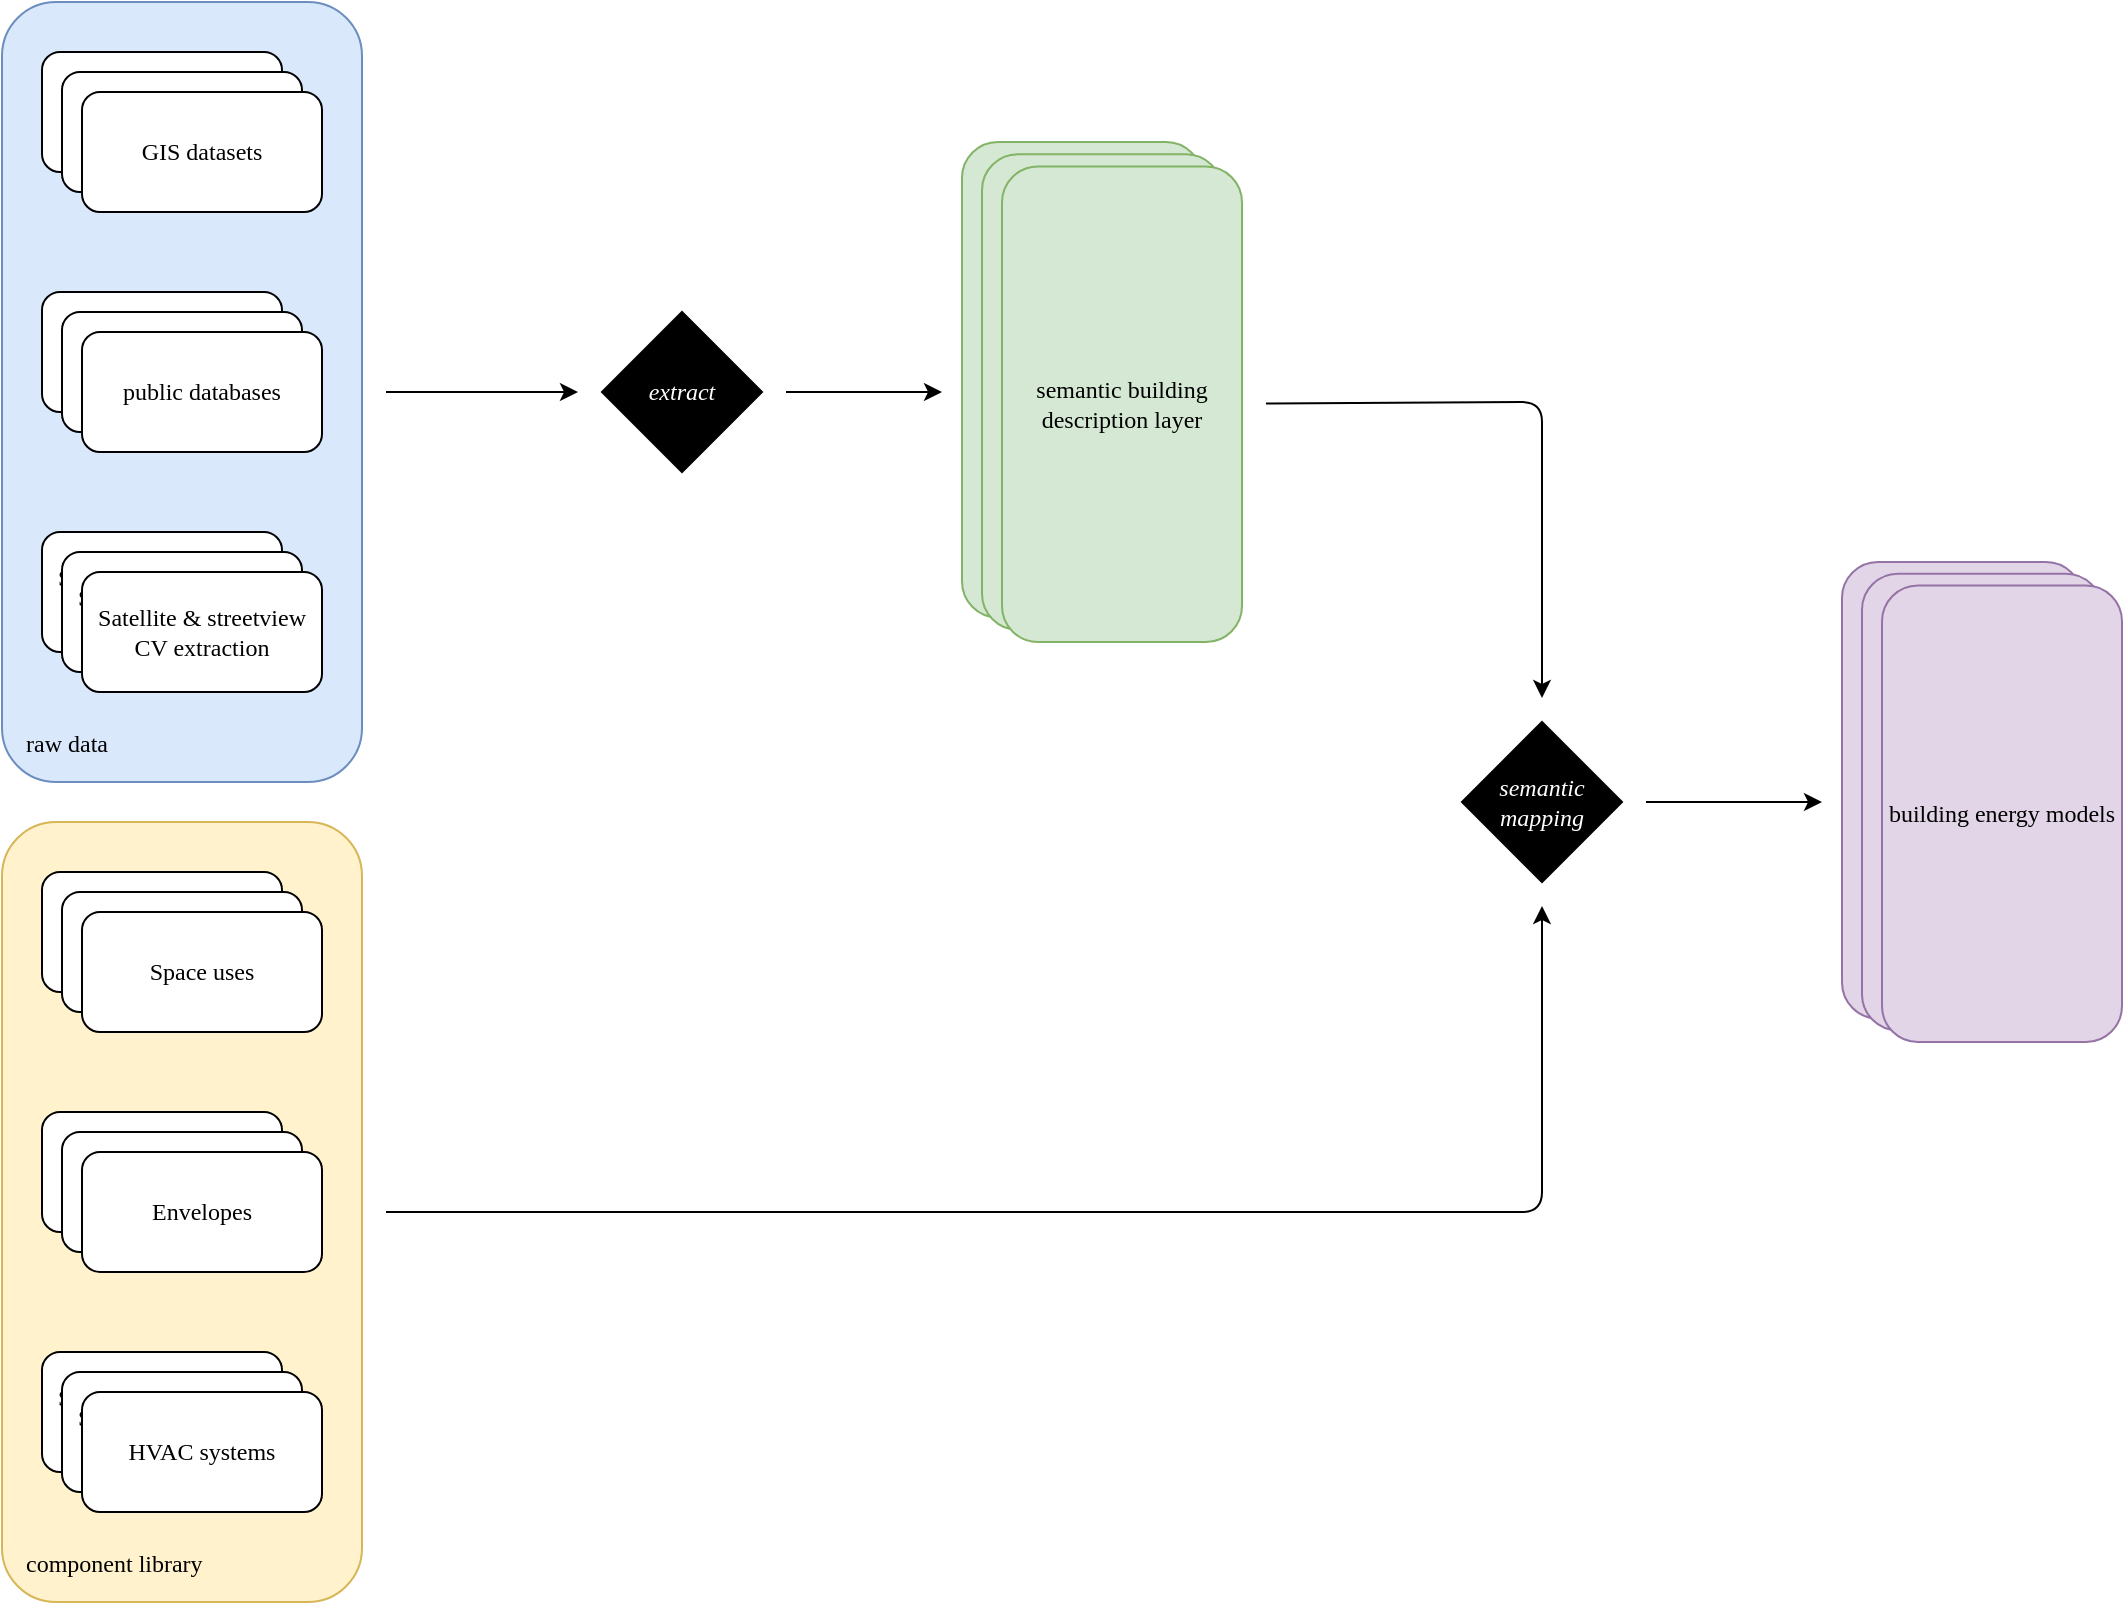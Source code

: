 <mxfile>
    <diagram id="rFit8IbVoxN9LdHmkrKL" name="Page-1">
        <mxGraphModel dx="1069" dy="1283" grid="1" gridSize="10" guides="1" tooltips="1" connect="1" arrows="1" fold="1" page="1" pageScale="1" pageWidth="1700" pageHeight="1100" math="0" shadow="0">
            <root>
                <mxCell id="0"/>
                <mxCell id="1" parent="0"/>
                <mxCell id="22" style="edgeStyle=none;html=1;targetPerimeterSpacing=12;sourcePerimeterSpacing=12;" parent="1" source="19" target="21" edge="1">
                    <mxGeometry relative="1" as="geometry"/>
                </mxCell>
                <mxCell id="19" value="&lt;font face=&quot;acumin pro&quot;&gt;raw data&lt;/font&gt;" style="whiteSpace=wrap;html=1;rounded=1;strokeColor=#6c8ebf;fontFamily=acumin pro thin;fontSize=12;fillColor=#dae8fc;align=left;verticalAlign=bottom;spacingLeft=10;spacingBottom=10;" parent="1" vertex="1">
                    <mxGeometry x="180" y="120" width="180" height="390" as="geometry"/>
                </mxCell>
                <mxCell id="2" value="GIS Datasets" style="rounded=1;whiteSpace=wrap;html=1;fontFamily=acumin pro thin;" parent="1" vertex="1">
                    <mxGeometry x="200" y="145" width="120" height="60" as="geometry"/>
                </mxCell>
                <mxCell id="9" value="GIS Datasets" style="rounded=1;whiteSpace=wrap;html=1;fontFamily=acumin pro thin;" parent="1" vertex="1">
                    <mxGeometry x="210" y="155" width="120" height="60" as="geometry"/>
                </mxCell>
                <mxCell id="10" value="&lt;font face=&quot;acumin pro light&quot;&gt;GIS datasets&lt;/font&gt;" style="rounded=1;whiteSpace=wrap;html=1;fontFamily=acumin pro thin;" parent="1" vertex="1">
                    <mxGeometry x="220" y="165" width="120" height="60" as="geometry"/>
                </mxCell>
                <mxCell id="12" value="Public databases" style="rounded=1;whiteSpace=wrap;html=1;fontFamily=acumin pro thin;" parent="1" vertex="1">
                    <mxGeometry x="200" y="265" width="120" height="60" as="geometry"/>
                </mxCell>
                <mxCell id="13" value="Public databases" style="rounded=1;whiteSpace=wrap;html=1;fontFamily=acumin pro thin;" parent="1" vertex="1">
                    <mxGeometry x="210" y="275" width="120" height="60" as="geometry"/>
                </mxCell>
                <mxCell id="14" value="public databases" style="rounded=1;whiteSpace=wrap;html=1;fontFamily=acumin pro light;" parent="1" vertex="1">
                    <mxGeometry x="220" y="285" width="120" height="60" as="geometry"/>
                </mxCell>
                <mxCell id="15" value="Satellite &amp;amp; streetview CV extraction" style="rounded=1;whiteSpace=wrap;html=1;fontFamily=acumin pro thin;" parent="1" vertex="1">
                    <mxGeometry x="200" y="385" width="120" height="60" as="geometry"/>
                </mxCell>
                <mxCell id="16" value="Satellite &amp;amp; streetview CV extraction" style="rounded=1;whiteSpace=wrap;html=1;fontFamily=acumin pro thin;" parent="1" vertex="1">
                    <mxGeometry x="210" y="395" width="120" height="60" as="geometry"/>
                </mxCell>
                <mxCell id="17" value="Satellite &amp;amp; streetview CV extraction" style="rounded=1;whiteSpace=wrap;html=1;fontFamily=acumin pro light;" parent="1" vertex="1">
                    <mxGeometry x="220" y="405" width="120" height="60" as="geometry"/>
                </mxCell>
                <mxCell id="52" style="edgeStyle=none;shape=connector;rounded=1;html=1;labelBackgroundColor=default;strokeColor=default;fontFamily=Helvetica;fontSize=11;fontColor=#FFFFFF;endArrow=classic;sourcePerimeterSpacing=12;targetPerimeterSpacing=20;" parent="1" source="21" target="42" edge="1">
                    <mxGeometry relative="1" as="geometry"/>
                </mxCell>
                <mxCell id="21" value="&lt;i style=&quot;&quot;&gt;&lt;font style=&quot;color: rgb(255, 255, 255);&quot;&gt;extract&lt;/font&gt;&lt;/i&gt;" style="rhombus;whiteSpace=wrap;html=1;fillColor=#000000;fontColor=#FFFFFF;fontFamily=acumin pro;" parent="1" vertex="1">
                    <mxGeometry x="480" y="275" width="80" height="80" as="geometry"/>
                </mxCell>
                <mxCell id="40" style="edgeStyle=none;shape=connector;rounded=1;html=1;labelBackgroundColor=default;strokeColor=default;fontFamily=Helvetica;fontSize=11;fontColor=default;endArrow=classic;sourcePerimeterSpacing=12;targetPerimeterSpacing=12;" parent="1" source="24" target="39" edge="1">
                    <mxGeometry relative="1" as="geometry">
                        <Array as="points">
                            <mxPoint x="950" y="725"/>
                        </Array>
                    </mxGeometry>
                </mxCell>
                <mxCell id="24" value="&lt;font face=&quot;acumin pro&quot;&gt;component library&lt;/font&gt;" style="whiteSpace=wrap;html=1;rounded=1;strokeColor=#d6b656;fontFamily=acumin pro thin;fontSize=12;fillColor=#fff2cc;align=left;verticalAlign=bottom;spacingLeft=10;spacingBottom=10;" parent="1" vertex="1">
                    <mxGeometry x="180" y="530" width="180" height="390" as="geometry"/>
                </mxCell>
                <mxCell id="25" value="GIS Datasets" style="rounded=1;whiteSpace=wrap;html=1;fontFamily=acumin pro thin;" parent="1" vertex="1">
                    <mxGeometry x="200" y="555" width="120" height="60" as="geometry"/>
                </mxCell>
                <mxCell id="26" value="GIS Datasets" style="rounded=1;whiteSpace=wrap;html=1;fontFamily=acumin pro thin;" parent="1" vertex="1">
                    <mxGeometry x="210" y="565" width="120" height="60" as="geometry"/>
                </mxCell>
                <mxCell id="27" value="Space uses" style="rounded=1;whiteSpace=wrap;html=1;fontFamily=acumin pro light;" parent="1" vertex="1">
                    <mxGeometry x="220" y="575" width="120" height="60" as="geometry"/>
                </mxCell>
                <mxCell id="28" value="Public databases" style="rounded=1;whiteSpace=wrap;html=1;fontFamily=acumin pro thin;" parent="1" vertex="1">
                    <mxGeometry x="200" y="675" width="120" height="60" as="geometry"/>
                </mxCell>
                <mxCell id="29" value="Public databases" style="rounded=1;whiteSpace=wrap;html=1;fontFamily=acumin pro thin;" parent="1" vertex="1">
                    <mxGeometry x="210" y="685" width="120" height="60" as="geometry"/>
                </mxCell>
                <mxCell id="30" value="Envelopes" style="rounded=1;whiteSpace=wrap;html=1;fontFamily=acumin pro light;" parent="1" vertex="1">
                    <mxGeometry x="220" y="695" width="120" height="60" as="geometry"/>
                </mxCell>
                <mxCell id="31" value="Satellite &amp;amp; streetview CV extraction" style="rounded=1;whiteSpace=wrap;html=1;fontFamily=acumin pro thin;" parent="1" vertex="1">
                    <mxGeometry x="200" y="795" width="120" height="60" as="geometry"/>
                </mxCell>
                <mxCell id="32" value="Satellite &amp;amp; streetview CV extraction" style="rounded=1;whiteSpace=wrap;html=1;fontFamily=acumin pro thin;" parent="1" vertex="1">
                    <mxGeometry x="210" y="805" width="120" height="60" as="geometry"/>
                </mxCell>
                <mxCell id="33" value="HVAC systems" style="rounded=1;whiteSpace=wrap;html=1;fontFamily=acumin pro light;" parent="1" vertex="1">
                    <mxGeometry x="220" y="815" width="120" height="60" as="geometry"/>
                </mxCell>
                <mxCell id="51" style="edgeStyle=none;shape=connector;rounded=1;html=1;labelBackgroundColor=default;strokeColor=default;fontFamily=Helvetica;fontSize=11;fontColor=#FFFFFF;endArrow=classic;sourcePerimeterSpacing=12;targetPerimeterSpacing=20;" parent="1" source="39" target="49" edge="1">
                    <mxGeometry relative="1" as="geometry"/>
                </mxCell>
                <mxCell id="39" value="&lt;i style=&quot;&quot;&gt;&lt;font style=&quot;color: rgb(255, 255, 255);&quot;&gt;semantic mapping&lt;/font&gt;&lt;/i&gt;" style="rhombus;whiteSpace=wrap;html=1;fillColor=#000000;fontColor=#FFFFFF;fontFamily=acumin pro;" parent="1" vertex="1">
                    <mxGeometry x="910" y="480" width="80" height="80" as="geometry"/>
                </mxCell>
                <mxCell id="44" value="" style="group" parent="1" vertex="1" connectable="0">
                    <mxGeometry x="660" y="190" width="140" height="250" as="geometry"/>
                </mxCell>
                <mxCell id="20" value="Semantic building description layer" style="rounded=1;whiteSpace=wrap;html=1;fontFamily=acumin pro thin;fillColor=#d5e8d4;strokeColor=#82b366;" parent="44" vertex="1">
                    <mxGeometry width="120" height="237.805" as="geometry"/>
                </mxCell>
                <mxCell id="42" value="Semantic building description layer" style="rounded=1;whiteSpace=wrap;html=1;fontFamily=acumin pro thin;fillColor=#d5e8d4;strokeColor=#82b366;" parent="44" vertex="1">
                    <mxGeometry x="10" y="6.098" width="120" height="237.805" as="geometry"/>
                </mxCell>
                <mxCell id="43" value="&lt;font face=&quot;acumin pro light&quot;&gt;semantic building description layer&lt;/font&gt;" style="rounded=1;whiteSpace=wrap;html=1;fontFamily=acumin pro thin;fillColor=#d5e8d4;strokeColor=#82b366;" parent="44" vertex="1">
                    <mxGeometry x="20" y="12.195" width="120" height="237.805" as="geometry"/>
                </mxCell>
                <mxCell id="46" style="edgeStyle=none;shape=connector;rounded=1;html=1;labelBackgroundColor=default;strokeColor=default;fontFamily=Helvetica;fontSize=11;fontColor=#FFFFFF;endArrow=classic;sourcePerimeterSpacing=12;targetPerimeterSpacing=12;" parent="1" source="43" target="39" edge="1">
                    <mxGeometry relative="1" as="geometry">
                        <Array as="points">
                            <mxPoint x="950" y="320"/>
                        </Array>
                    </mxGeometry>
                </mxCell>
                <mxCell id="47" value="" style="group" parent="1" vertex="1" connectable="0">
                    <mxGeometry x="1100" y="400" width="140" height="240" as="geometry"/>
                </mxCell>
                <mxCell id="48" value="Semantic building description layer" style="rounded=1;whiteSpace=wrap;html=1;fontFamily=acumin pro thin;fillColor=#e1d5e7;strokeColor=#9673a6;" parent="47" vertex="1">
                    <mxGeometry width="120" height="228.293" as="geometry"/>
                </mxCell>
                <mxCell id="49" value="Semantic building description layer" style="rounded=1;whiteSpace=wrap;html=1;fontFamily=acumin pro thin;fillColor=#e1d5e7;strokeColor=#9673a6;" parent="47" vertex="1">
                    <mxGeometry x="10" y="5.854" width="120" height="228.293" as="geometry"/>
                </mxCell>
                <mxCell id="50" value="&lt;font face=&quot;acumin pro light&quot;&gt;building energy models&lt;/font&gt;" style="rounded=1;whiteSpace=wrap;html=1;fontFamily=acumin pro thin;fillColor=#e1d5e7;strokeColor=#9673a6;" parent="47" vertex="1">
                    <mxGeometry x="20" y="11.707" width="120" height="228.293" as="geometry"/>
                </mxCell>
            </root>
        </mxGraphModel>
    </diagram>
    <diagram name="Copy of Page-1" id="KTR6ZwAw6bZWpo1VLeyl">
        <mxGraphModel dx="1242" dy="898" grid="1" gridSize="10" guides="1" tooltips="1" connect="1" arrows="1" fold="1" page="1" pageScale="1" pageWidth="1700" pageHeight="1100" math="0" shadow="0">
            <root>
                <mxCell id="1zCjTBYqCX4gn50-9DtT-0"/>
                <mxCell id="1zCjTBYqCX4gn50-9DtT-1" parent="1zCjTBYqCX4gn50-9DtT-0"/>
                <mxCell id="1zCjTBYqCX4gn50-9DtT-2" style="edgeStyle=none;html=1;targetPerimeterSpacing=12;sourcePerimeterSpacing=12;" parent="1zCjTBYqCX4gn50-9DtT-1" source="1zCjTBYqCX4gn50-9DtT-3" target="1zCjTBYqCX4gn50-9DtT-14" edge="1">
                    <mxGeometry relative="1" as="geometry"/>
                </mxCell>
                <mxCell id="1zCjTBYqCX4gn50-9DtT-3" value="&lt;font face=&quot;acumin pro&quot;&gt;raw data&lt;/font&gt;" style="whiteSpace=wrap;html=1;rounded=1;strokeColor=#6c8ebf;fontFamily=acumin pro thin;fontSize=12;fillColor=#dae8fc;align=left;verticalAlign=bottom;spacingLeft=10;spacingBottom=10;" parent="1zCjTBYqCX4gn50-9DtT-1" vertex="1">
                    <mxGeometry x="180" y="120" width="180" height="390" as="geometry"/>
                </mxCell>
                <mxCell id="1zCjTBYqCX4gn50-9DtT-4" value="GIS Datasets" style="rounded=1;whiteSpace=wrap;html=1;fontFamily=acumin pro thin;" parent="1zCjTBYqCX4gn50-9DtT-1" vertex="1">
                    <mxGeometry x="200" y="145" width="120" height="60" as="geometry"/>
                </mxCell>
                <mxCell id="1zCjTBYqCX4gn50-9DtT-5" value="GIS Datasets" style="rounded=1;whiteSpace=wrap;html=1;fontFamily=acumin pro thin;" parent="1zCjTBYqCX4gn50-9DtT-1" vertex="1">
                    <mxGeometry x="210" y="155" width="120" height="60" as="geometry"/>
                </mxCell>
                <mxCell id="1zCjTBYqCX4gn50-9DtT-6" value="&lt;font face=&quot;acumin pro light&quot;&gt;GIS datasets&lt;/font&gt;" style="rounded=1;whiteSpace=wrap;html=1;fontFamily=acumin pro thin;" parent="1zCjTBYqCX4gn50-9DtT-1" vertex="1">
                    <mxGeometry x="220" y="165" width="120" height="60" as="geometry"/>
                </mxCell>
                <mxCell id="1zCjTBYqCX4gn50-9DtT-7" value="Public databases" style="rounded=1;whiteSpace=wrap;html=1;fontFamily=acumin pro thin;" parent="1zCjTBYqCX4gn50-9DtT-1" vertex="1">
                    <mxGeometry x="200" y="265" width="120" height="60" as="geometry"/>
                </mxCell>
                <mxCell id="1zCjTBYqCX4gn50-9DtT-8" value="Public databases" style="rounded=1;whiteSpace=wrap;html=1;fontFamily=acumin pro thin;" parent="1zCjTBYqCX4gn50-9DtT-1" vertex="1">
                    <mxGeometry x="210" y="275" width="120" height="60" as="geometry"/>
                </mxCell>
                <mxCell id="1zCjTBYqCX4gn50-9DtT-9" value="public databases" style="rounded=1;whiteSpace=wrap;html=1;fontFamily=acumin pro light;" parent="1zCjTBYqCX4gn50-9DtT-1" vertex="1">
                    <mxGeometry x="220" y="285" width="120" height="60" as="geometry"/>
                </mxCell>
                <mxCell id="1zCjTBYqCX4gn50-9DtT-10" value="Satellite &amp;amp; streetview CV extraction" style="rounded=1;whiteSpace=wrap;html=1;fontFamily=acumin pro thin;" parent="1zCjTBYqCX4gn50-9DtT-1" vertex="1">
                    <mxGeometry x="200" y="385" width="120" height="60" as="geometry"/>
                </mxCell>
                <mxCell id="1zCjTBYqCX4gn50-9DtT-11" value="Satellite &amp;amp; streetview CV extraction" style="rounded=1;whiteSpace=wrap;html=1;fontFamily=acumin pro thin;" parent="1zCjTBYqCX4gn50-9DtT-1" vertex="1">
                    <mxGeometry x="210" y="395" width="120" height="60" as="geometry"/>
                </mxCell>
                <mxCell id="1zCjTBYqCX4gn50-9DtT-12" value="satellite &amp;amp; streetview" style="rounded=1;whiteSpace=wrap;html=1;fontFamily=acumin pro light;" parent="1zCjTBYqCX4gn50-9DtT-1" vertex="1">
                    <mxGeometry x="220" y="405" width="120" height="60" as="geometry"/>
                </mxCell>
                <mxCell id="1zCjTBYqCX4gn50-9DtT-13" style="edgeStyle=none;shape=connector;rounded=1;html=1;labelBackgroundColor=default;strokeColor=default;fontFamily=Helvetica;fontSize=11;fontColor=#FFFFFF;endArrow=classic;sourcePerimeterSpacing=12;targetPerimeterSpacing=20;" parent="1zCjTBYqCX4gn50-9DtT-1" source="1zCjTBYqCX4gn50-9DtT-14" target="1zCjTBYqCX4gn50-9DtT-30" edge="1">
                    <mxGeometry relative="1" as="geometry"/>
                </mxCell>
                <mxCell id="1zCjTBYqCX4gn50-9DtT-14" value="&lt;i style=&quot;&quot;&gt;&lt;font style=&quot;color: rgb(255, 255, 255);&quot;&gt;transform&lt;/font&gt;&lt;/i&gt;" style="rhombus;whiteSpace=wrap;html=1;fillColor=#000000;fontColor=#FFFFFF;fontFamily=acumin pro;" parent="1zCjTBYqCX4gn50-9DtT-1" vertex="1">
                    <mxGeometry x="480" y="275" width="80" height="80" as="geometry"/>
                </mxCell>
                <mxCell id="1zCjTBYqCX4gn50-9DtT-15" style="edgeStyle=none;shape=connector;rounded=1;html=1;labelBackgroundColor=default;strokeColor=default;fontFamily=Helvetica;fontSize=11;fontColor=default;endArrow=classic;sourcePerimeterSpacing=12;targetPerimeterSpacing=12;" parent="1zCjTBYqCX4gn50-9DtT-1" source="1zCjTBYqCX4gn50-9DtT-16" target="1zCjTBYqCX4gn50-9DtT-27" edge="1">
                    <mxGeometry relative="1" as="geometry">
                        <Array as="points">
                            <mxPoint x="950" y="725"/>
                        </Array>
                    </mxGeometry>
                </mxCell>
                <mxCell id="1zCjTBYqCX4gn50-9DtT-16" value="&lt;font face=&quot;acumin pro&quot;&gt;component library&lt;/font&gt;" style="whiteSpace=wrap;html=1;rounded=1;strokeColor=#d6b656;fontFamily=acumin pro thin;fontSize=12;fillColor=#fff2cc;align=left;verticalAlign=bottom;spacingLeft=10;spacingBottom=10;" parent="1zCjTBYqCX4gn50-9DtT-1" vertex="1">
                    <mxGeometry x="180" y="530" width="180" height="390" as="geometry"/>
                </mxCell>
                <mxCell id="1zCjTBYqCX4gn50-9DtT-17" value="GIS Datasets" style="rounded=1;whiteSpace=wrap;html=1;fontFamily=acumin pro thin;" parent="1zCjTBYqCX4gn50-9DtT-1" vertex="1">
                    <mxGeometry x="200" y="555" width="120" height="60" as="geometry"/>
                </mxCell>
                <mxCell id="1zCjTBYqCX4gn50-9DtT-18" value="GIS Datasets" style="rounded=1;whiteSpace=wrap;html=1;fontFamily=acumin pro thin;" parent="1zCjTBYqCX4gn50-9DtT-1" vertex="1">
                    <mxGeometry x="210" y="565" width="120" height="60" as="geometry"/>
                </mxCell>
                <mxCell id="1zCjTBYqCX4gn50-9DtT-19" value="space uses" style="rounded=1;whiteSpace=wrap;html=1;fontFamily=acumin pro light;" parent="1zCjTBYqCX4gn50-9DtT-1" vertex="1">
                    <mxGeometry x="220" y="575" width="120" height="60" as="geometry"/>
                </mxCell>
                <mxCell id="1zCjTBYqCX4gn50-9DtT-20" value="Public databases" style="rounded=1;whiteSpace=wrap;html=1;fontFamily=acumin pro thin;" parent="1zCjTBYqCX4gn50-9DtT-1" vertex="1">
                    <mxGeometry x="200" y="675" width="120" height="60" as="geometry"/>
                </mxCell>
                <mxCell id="1zCjTBYqCX4gn50-9DtT-21" value="Public databases" style="rounded=1;whiteSpace=wrap;html=1;fontFamily=acumin pro thin;" parent="1zCjTBYqCX4gn50-9DtT-1" vertex="1">
                    <mxGeometry x="210" y="685" width="120" height="60" as="geometry"/>
                </mxCell>
                <mxCell id="1zCjTBYqCX4gn50-9DtT-22" value="envelopes" style="rounded=1;whiteSpace=wrap;html=1;fontFamily=acumin pro light;" parent="1zCjTBYqCX4gn50-9DtT-1" vertex="1">
                    <mxGeometry x="220" y="695" width="120" height="60" as="geometry"/>
                </mxCell>
                <mxCell id="1zCjTBYqCX4gn50-9DtT-23" value="Satellite &amp;amp; streetview CV extraction" style="rounded=1;whiteSpace=wrap;html=1;fontFamily=acumin pro thin;" parent="1zCjTBYqCX4gn50-9DtT-1" vertex="1">
                    <mxGeometry x="200" y="795" width="120" height="60" as="geometry"/>
                </mxCell>
                <mxCell id="1zCjTBYqCX4gn50-9DtT-24" value="Satellite &amp;amp; streetview CV extraction" style="rounded=1;whiteSpace=wrap;html=1;fontFamily=acumin pro thin;" parent="1zCjTBYqCX4gn50-9DtT-1" vertex="1">
                    <mxGeometry x="210" y="805" width="120" height="60" as="geometry"/>
                </mxCell>
                <mxCell id="1zCjTBYqCX4gn50-9DtT-25" value="HVAC systems" style="rounded=1;whiteSpace=wrap;html=1;fontFamily=acumin pro light;" parent="1zCjTBYqCX4gn50-9DtT-1" vertex="1">
                    <mxGeometry x="220" y="815" width="120" height="60" as="geometry"/>
                </mxCell>
                <mxCell id="1zCjTBYqCX4gn50-9DtT-26" style="edgeStyle=none;shape=connector;rounded=1;html=1;labelBackgroundColor=default;strokeColor=default;fontFamily=Helvetica;fontSize=11;fontColor=#FFFFFF;endArrow=classic;sourcePerimeterSpacing=12;targetPerimeterSpacing=20;" parent="1zCjTBYqCX4gn50-9DtT-1" source="1zCjTBYqCX4gn50-9DtT-27" target="1zCjTBYqCX4gn50-9DtT-35" edge="1">
                    <mxGeometry relative="1" as="geometry"/>
                </mxCell>
                <mxCell id="1zCjTBYqCX4gn50-9DtT-27" value="&lt;i style=&quot;&quot;&gt;&lt;font style=&quot;color: rgb(255, 255, 255);&quot;&gt;compile&lt;/font&gt;&lt;/i&gt;" style="rhombus;whiteSpace=wrap;html=1;fillColor=#000000;fontColor=#FFFFFF;fontFamily=acumin pro;" parent="1zCjTBYqCX4gn50-9DtT-1" vertex="1">
                    <mxGeometry x="910" y="480" width="80" height="80" as="geometry"/>
                </mxCell>
                <mxCell id="1zCjTBYqCX4gn50-9DtT-33" value="" style="group" parent="1zCjTBYqCX4gn50-9DtT-1" vertex="1" connectable="0">
                    <mxGeometry x="1100" y="400" width="140" height="240" as="geometry"/>
                </mxCell>
                <mxCell id="1zCjTBYqCX4gn50-9DtT-34" value="Semantic building description layer" style="rounded=1;whiteSpace=wrap;html=1;fontFamily=acumin pro thin;fillColor=#e1d5e7;strokeColor=#9673a6;" parent="1zCjTBYqCX4gn50-9DtT-33" vertex="1">
                    <mxGeometry width="120" height="228.293" as="geometry"/>
                </mxCell>
                <mxCell id="1zCjTBYqCX4gn50-9DtT-35" value="Semantic building description layer" style="rounded=1;whiteSpace=wrap;html=1;fontFamily=acumin pro thin;fillColor=#e1d5e7;strokeColor=#9673a6;" parent="1zCjTBYqCX4gn50-9DtT-33" vertex="1">
                    <mxGeometry x="10" y="5.854" width="120" height="228.293" as="geometry"/>
                </mxCell>
                <mxCell id="1zCjTBYqCX4gn50-9DtT-36" value="&lt;font face=&quot;acumin pro light&quot;&gt;building energy models&lt;/font&gt;" style="rounded=1;whiteSpace=wrap;html=1;fontFamily=acumin pro thin;fillColor=#e1d5e7;strokeColor=#9673a6;" parent="1zCjTBYqCX4gn50-9DtT-33" vertex="1">
                    <mxGeometry x="20" y="11.707" width="120" height="228.293" as="geometry"/>
                </mxCell>
                <mxCell id="r4gKTr8h2b6_fTNK254v-1" style="edgeStyle=none;html=1;rounded=1;strokeColor=default;align=center;verticalAlign=middle;fontFamily=Helvetica;fontSize=11;fontColor=#FFFFFF;labelBackgroundColor=default;endArrow=classic;sourcePerimeterSpacing=12;targetPerimeterSpacing=12;" parent="1zCjTBYqCX4gn50-9DtT-1" source="r4gKTr8h2b6_fTNK254v-0" target="1zCjTBYqCX4gn50-9DtT-27" edge="1">
                    <mxGeometry relative="1" as="geometry"/>
                </mxCell>
                <mxCell id="r4gKTr8h2b6_fTNK254v-0" value="semantic mapping rules" style="rounded=1;whiteSpace=wrap;html=1;fontFamily=acumin pro light;fillColor=#fff2cc;strokeColor=#d6b656;" parent="1zCjTBYqCX4gn50-9DtT-1" vertex="1">
                    <mxGeometry x="700" y="490" width="120" height="60" as="geometry"/>
                </mxCell>
                <mxCell id="r4gKTr8h2b6_fTNK254v-10" style="edgeStyle=none;html=1;rounded=1;strokeColor=default;align=center;verticalAlign=middle;fontFamily=Helvetica;fontSize=11;fontColor=#FFFFFF;labelBackgroundColor=default;endArrow=classic;sourcePerimeterSpacing=12;targetPerimeterSpacing=12;" parent="1zCjTBYqCX4gn50-9DtT-1" source="r4gKTr8h2b6_fTNK254v-3" target="r4gKTr8h2b6_fTNK254v-9" edge="1">
                    <mxGeometry relative="1" as="geometry"/>
                </mxCell>
                <mxCell id="r4gKTr8h2b6_fTNK254v-3" value="&lt;i style=&quot;&quot;&gt;&lt;font style=&quot;color: rgb(255, 255, 255);&quot;&gt;execute&lt;/font&gt;&lt;/i&gt;" style="rhombus;whiteSpace=wrap;html=1;fillColor=#000000;fontColor=#FFFFFF;fontFamily=acumin pro;" parent="1zCjTBYqCX4gn50-9DtT-1" vertex="1">
                    <mxGeometry x="1320" y="480" width="80" height="80" as="geometry"/>
                </mxCell>
                <mxCell id="r4gKTr8h2b6_fTNK254v-5" style="edgeStyle=none;html=1;rounded=1;strokeColor=default;align=center;verticalAlign=middle;fontFamily=Helvetica;fontSize=11;fontColor=#FFFFFF;labelBackgroundColor=default;endArrow=classic;sourcePerimeterSpacing=20;targetPerimeterSpacing=12;" parent="1zCjTBYqCX4gn50-9DtT-1" source="1zCjTBYqCX4gn50-9DtT-35" target="r4gKTr8h2b6_fTNK254v-3" edge="1">
                    <mxGeometry relative="1" as="geometry"/>
                </mxCell>
                <mxCell id="r4gKTr8h2b6_fTNK254v-9" value="results database" style="shape=datastore;whiteSpace=wrap;html=1;fillColor=#e1d5e7;strokeColor=#9673a6;" parent="1zCjTBYqCX4gn50-9DtT-1" vertex="1">
                    <mxGeometry x="1480" y="455" width="80" height="130" as="geometry"/>
                </mxCell>
                <mxCell id="r4gKTr8h2b6_fTNK254v-13" style="edgeStyle=none;html=1;rounded=1;strokeColor=default;align=center;verticalAlign=middle;fontFamily=Helvetica;fontSize=11;fontColor=#FFFFFF;labelBackgroundColor=default;endArrow=classic;sourcePerimeterSpacing=12;targetPerimeterSpacing=12;" parent="1zCjTBYqCX4gn50-9DtT-1" source="r4gKTr8h2b6_fTNK254v-11" target="1zCjTBYqCX4gn50-9DtT-14" edge="1">
                    <mxGeometry relative="1" as="geometry"/>
                </mxCell>
                <mxCell id="r4gKTr8h2b6_fTNK254v-11" value="feature extraction&lt;div&gt;rules &amp;amp; methods&lt;/div&gt;" style="rounded=1;whiteSpace=wrap;html=1;fontFamily=acumin pro light;fillColor=#dae8fc;strokeColor=#6c8ebf;" parent="1zCjTBYqCX4gn50-9DtT-1" vertex="1">
                    <mxGeometry x="460" y="120" width="120" height="60" as="geometry"/>
                </mxCell>
                <mxCell id="1zCjTBYqCX4gn50-9DtT-29" value="Semantic building description layer" style="rounded=1;whiteSpace=wrap;html=1;fontFamily=acumin pro thin;fillColor=#e1d5e7;strokeColor=#9673a6;" parent="1zCjTBYqCX4gn50-9DtT-1" vertex="1">
                    <mxGeometry x="660" y="170" width="120" height="270" as="geometry"/>
                </mxCell>
                <mxCell id="r4gKTr8h2b6_fTNK254v-28" style="edgeStyle=none;shape=connector;rounded=1;html=1;strokeColor=default;align=center;verticalAlign=middle;fontFamily=Helvetica;fontSize=11;fontColor=default;labelBackgroundColor=default;endArrow=classic;sourcePerimeterSpacing=24;targetPerimeterSpacing=12;" parent="1zCjTBYqCX4gn50-9DtT-1" source="1zCjTBYqCX4gn50-9DtT-30" target="1zCjTBYqCX4gn50-9DtT-27" edge="1">
                    <mxGeometry relative="1" as="geometry">
                        <Array as="points">
                            <mxPoint x="950" y="315"/>
                        </Array>
                    </mxGeometry>
                </mxCell>
                <mxCell id="1zCjTBYqCX4gn50-9DtT-30" value="Semantic building description layer" style="rounded=1;whiteSpace=wrap;html=1;fontFamily=acumin pro thin;fillColor=#e1d5e7;strokeColor=#9673a6;" parent="1zCjTBYqCX4gn50-9DtT-1" vertex="1">
                    <mxGeometry x="670" y="180" width="120" height="270" as="geometry"/>
                </mxCell>
                <mxCell id="1zCjTBYqCX4gn50-9DtT-31" value="&lt;font face=&quot;acumin pro light&quot;&gt;semantic building description layer&lt;/font&gt;" style="rounded=1;whiteSpace=wrap;html=1;fontFamily=acumin pro thin;fillColor=#e1d5e7;strokeColor=#9673a6;align=left;verticalAlign=bottom;spacingLeft=10;spacingBottom=10;" parent="1zCjTBYqCX4gn50-9DtT-1" vertex="1">
                    <mxGeometry x="680" y="190" width="120" height="270" as="geometry"/>
                </mxCell>
                <mxCell id="r4gKTr8h2b6_fTNK254v-14" value="" style="rounded=1;whiteSpace=wrap;html=1;fontFamily=acumin pro light;fillColor=#dae8fc;strokeColor=#6c8ebf;" parent="1zCjTBYqCX4gn50-9DtT-1" vertex="1">
                    <mxGeometry x="1000" y="840" width="40" height="40" as="geometry"/>
                </mxCell>
                <mxCell id="r4gKTr8h2b6_fTNK254v-15" value="GIS team" style="text;html=1;align=center;verticalAlign=middle;resizable=0;points=[];autosize=1;strokeColor=none;fillColor=none;" parent="1zCjTBYqCX4gn50-9DtT-1" vertex="1">
                    <mxGeometry x="985" y="880" width="70" height="30" as="geometry"/>
                </mxCell>
                <mxCell id="r4gKTr8h2b6_fTNK254v-16" value="" style="rounded=1;whiteSpace=wrap;html=1;fontFamily=acumin pro light;fillColor=#fff2cc;strokeColor=#d6b656;" parent="1zCjTBYqCX4gn50-9DtT-1" vertex="1">
                    <mxGeometry x="1100" y="840" width="40" height="40" as="geometry"/>
                </mxCell>
                <mxCell id="r4gKTr8h2b6_fTNK254v-17" value="Constructions team" style="text;html=1;align=center;verticalAlign=middle;resizable=0;points=[];autosize=1;strokeColor=none;fillColor=none;" parent="1zCjTBYqCX4gn50-9DtT-1" vertex="1">
                    <mxGeometry x="1055" y="880" width="130" height="30" as="geometry"/>
                </mxCell>
                <mxCell id="r4gKTr8h2b6_fTNK254v-18" value="" style="rounded=1;whiteSpace=wrap;html=1;fontFamily=acumin pro light;fillColor=#e1d5e7;strokeColor=#9673a6;" parent="1zCjTBYqCX4gn50-9DtT-1" vertex="1">
                    <mxGeometry x="1200" y="840" width="40" height="40" as="geometry"/>
                </mxCell>
                <mxCell id="r4gKTr8h2b6_fTNK254v-19" value="SWE team" style="text;html=1;align=center;verticalAlign=middle;resizable=0;points=[];autosize=1;strokeColor=none;fillColor=none;" parent="1zCjTBYqCX4gn50-9DtT-1" vertex="1">
                    <mxGeometry x="1180" y="880" width="80" height="30" as="geometry"/>
                </mxCell>
                <mxCell id="r4gKTr8h2b6_fTNK254v-20" value="&lt;font face=&quot;acumin pro light&quot;&gt;geometry&lt;/font&gt;" style="rounded=1;whiteSpace=wrap;html=1;fontFamily=acumin pro thin;" parent="1zCjTBYqCX4gn50-9DtT-1" vertex="1">
                    <mxGeometry x="700" y="205" width="80" height="25" as="geometry"/>
                </mxCell>
                <mxCell id="r4gKTr8h2b6_fTNK254v-21" value="&lt;font face=&quot;acumin pro light&quot;&gt;typology&lt;/font&gt;" style="rounded=1;whiteSpace=wrap;html=1;fontFamily=acumin pro thin;" parent="1zCjTBYqCX4gn50-9DtT-1" vertex="1">
                    <mxGeometry x="700" y="240" width="80" height="25" as="geometry"/>
                </mxCell>
                <mxCell id="r4gKTr8h2b6_fTNK254v-22" value="&lt;font face=&quot;acumin pro light&quot;&gt;program&lt;/font&gt;" style="rounded=1;whiteSpace=wrap;html=1;fontFamily=acumin pro thin;" parent="1zCjTBYqCX4gn50-9DtT-1" vertex="1">
                    <mxGeometry x="700" y="275" width="80" height="25" as="geometry"/>
                </mxCell>
                <mxCell id="r4gKTr8h2b6_fTNK254v-23" value="&lt;font face=&quot;acumin pro light&quot;&gt;age&lt;/font&gt;" style="rounded=1;whiteSpace=wrap;html=1;fontFamily=acumin pro thin;" parent="1zCjTBYqCX4gn50-9DtT-1" vertex="1">
                    <mxGeometry x="700" y="310" width="80" height="25" as="geometry"/>
                </mxCell>
                <mxCell id="r4gKTr8h2b6_fTNK254v-24" value="&lt;font face=&quot;acumin pro light&quot;&gt;fuel source&lt;/font&gt;" style="rounded=1;whiteSpace=wrap;html=1;fontFamily=acumin pro thin;" parent="1zCjTBYqCX4gn50-9DtT-1" vertex="1">
                    <mxGeometry x="700" y="345" width="80" height="25" as="geometry"/>
                </mxCell>
                <mxCell id="r4gKTr8h2b6_fTNK254v-25" value="&lt;font face=&quot;acumin pro light&quot;&gt;...&lt;/font&gt;" style="rounded=1;whiteSpace=wrap;html=1;fontFamily=acumin pro thin;dashed=1;" parent="1zCjTBYqCX4gn50-9DtT-1" vertex="1">
                    <mxGeometry x="700" y="380" width="80" height="25" as="geometry"/>
                </mxCell>
            </root>
        </mxGraphModel>
    </diagram>
</mxfile>
